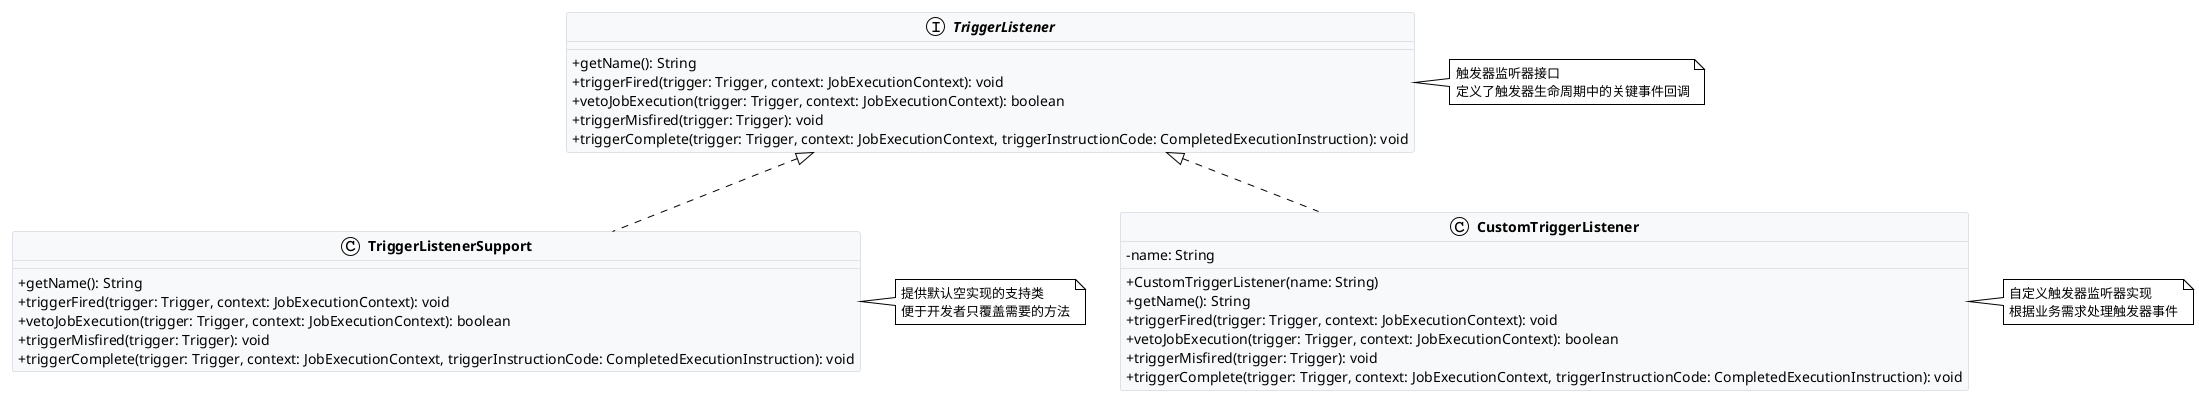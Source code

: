 @startuml
!theme plain
skinparam classAttributeIconSize 0
skinparam classFontStyle bold
skinparam classBackgroundColor #F8F9FA
skinparam classBorderColor #DEE2E6

interface TriggerListener {
  +getName(): String
  +triggerFired(trigger: Trigger, context: JobExecutionContext): void
  +vetoJobExecution(trigger: Trigger, context: JobExecutionContext): boolean
  +triggerMisfired(trigger: Trigger): void
  +triggerComplete(trigger: Trigger, context: JobExecutionContext, triggerInstructionCode: CompletedExecutionInstruction): void
}

class TriggerListenerSupport {
  +getName(): String
  +triggerFired(trigger: Trigger, context: JobExecutionContext): void
  +vetoJobExecution(trigger: Trigger, context: JobExecutionContext): boolean
  +triggerMisfired(trigger: Trigger): void
  +triggerComplete(trigger: Trigger, context: JobExecutionContext, triggerInstructionCode: CompletedExecutionInstruction): void
}

class CustomTriggerListener {
  -name: String
  +CustomTriggerListener(name: String)
  +getName(): String
  +triggerFired(trigger: Trigger, context: JobExecutionContext): void
  +vetoJobExecution(trigger: Trigger, context: JobExecutionContext): boolean
  +triggerMisfired(trigger: Trigger): void
  +triggerComplete(trigger: Trigger, context: JobExecutionContext, triggerInstructionCode: CompletedExecutionInstruction): void
}

TriggerListener <|.. TriggerListenerSupport
TriggerListener <|.. CustomTriggerListener

note right of TriggerListener
  触发器监听器接口
  定义了触发器生命周期中的关键事件回调
end note

note right of TriggerListenerSupport
  提供默认空实现的支持类
  便于开发者只覆盖需要的方法
end note

note right of CustomTriggerListener
  自定义触发器监听器实现
  根据业务需求处理触发器事件
end note
@enduml 